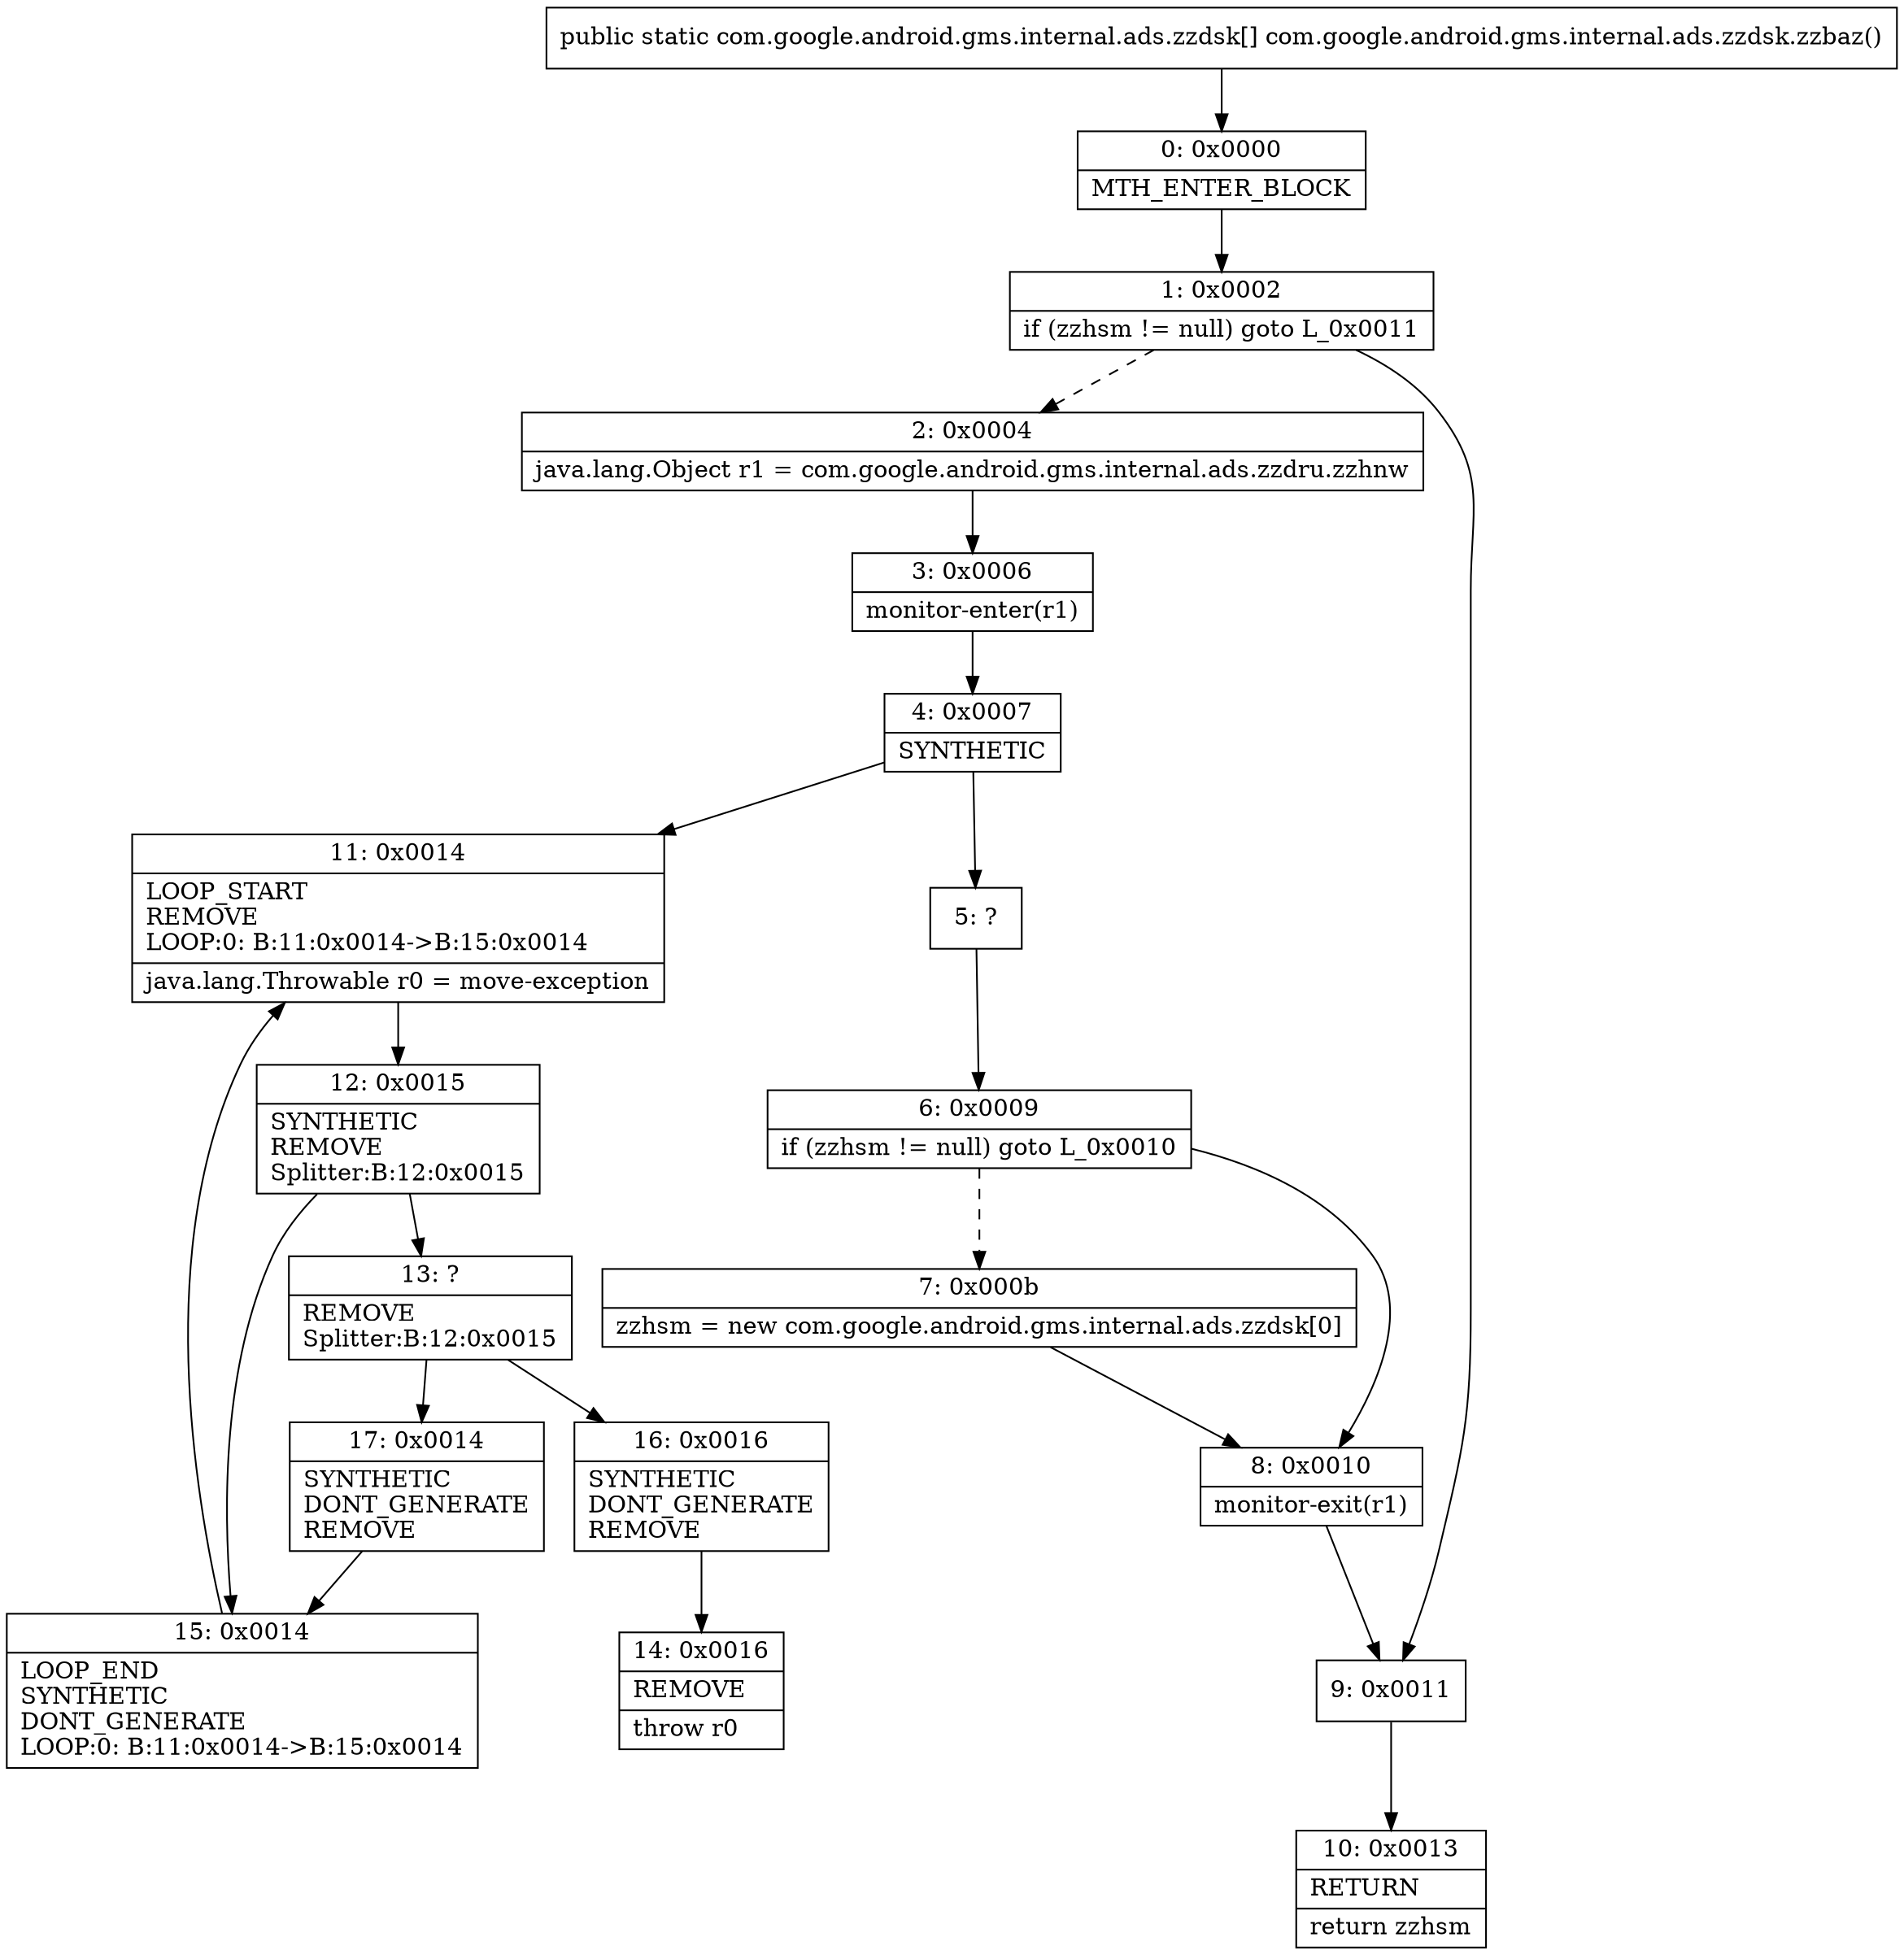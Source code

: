 digraph "CFG forcom.google.android.gms.internal.ads.zzdsk.zzbaz()[Lcom\/google\/android\/gms\/internal\/ads\/zzdsk;" {
Node_0 [shape=record,label="{0\:\ 0x0000|MTH_ENTER_BLOCK\l}"];
Node_1 [shape=record,label="{1\:\ 0x0002|if (zzhsm != null) goto L_0x0011\l}"];
Node_2 [shape=record,label="{2\:\ 0x0004|java.lang.Object r1 = com.google.android.gms.internal.ads.zzdru.zzhnw\l}"];
Node_3 [shape=record,label="{3\:\ 0x0006|monitor\-enter(r1)\l}"];
Node_4 [shape=record,label="{4\:\ 0x0007|SYNTHETIC\l}"];
Node_5 [shape=record,label="{5\:\ ?}"];
Node_6 [shape=record,label="{6\:\ 0x0009|if (zzhsm != null) goto L_0x0010\l}"];
Node_7 [shape=record,label="{7\:\ 0x000b|zzhsm = new com.google.android.gms.internal.ads.zzdsk[0]\l}"];
Node_8 [shape=record,label="{8\:\ 0x0010|monitor\-exit(r1)\l}"];
Node_9 [shape=record,label="{9\:\ 0x0011}"];
Node_10 [shape=record,label="{10\:\ 0x0013|RETURN\l|return zzhsm\l}"];
Node_11 [shape=record,label="{11\:\ 0x0014|LOOP_START\lREMOVE\lLOOP:0: B:11:0x0014\-\>B:15:0x0014\l|java.lang.Throwable r0 = move\-exception\l}"];
Node_12 [shape=record,label="{12\:\ 0x0015|SYNTHETIC\lREMOVE\lSplitter:B:12:0x0015\l}"];
Node_13 [shape=record,label="{13\:\ ?|REMOVE\lSplitter:B:12:0x0015\l}"];
Node_14 [shape=record,label="{14\:\ 0x0016|REMOVE\l|throw r0\l}"];
Node_15 [shape=record,label="{15\:\ 0x0014|LOOP_END\lSYNTHETIC\lDONT_GENERATE\lLOOP:0: B:11:0x0014\-\>B:15:0x0014\l}"];
Node_16 [shape=record,label="{16\:\ 0x0016|SYNTHETIC\lDONT_GENERATE\lREMOVE\l}"];
Node_17 [shape=record,label="{17\:\ 0x0014|SYNTHETIC\lDONT_GENERATE\lREMOVE\l}"];
MethodNode[shape=record,label="{public static com.google.android.gms.internal.ads.zzdsk[] com.google.android.gms.internal.ads.zzdsk.zzbaz() }"];
MethodNode -> Node_0;
Node_0 -> Node_1;
Node_1 -> Node_2[style=dashed];
Node_1 -> Node_9;
Node_2 -> Node_3;
Node_3 -> Node_4;
Node_4 -> Node_5;
Node_4 -> Node_11;
Node_5 -> Node_6;
Node_6 -> Node_7[style=dashed];
Node_6 -> Node_8;
Node_7 -> Node_8;
Node_8 -> Node_9;
Node_9 -> Node_10;
Node_11 -> Node_12;
Node_12 -> Node_13;
Node_12 -> Node_15;
Node_13 -> Node_16;
Node_13 -> Node_17;
Node_15 -> Node_11;
Node_16 -> Node_14;
Node_17 -> Node_15;
}

